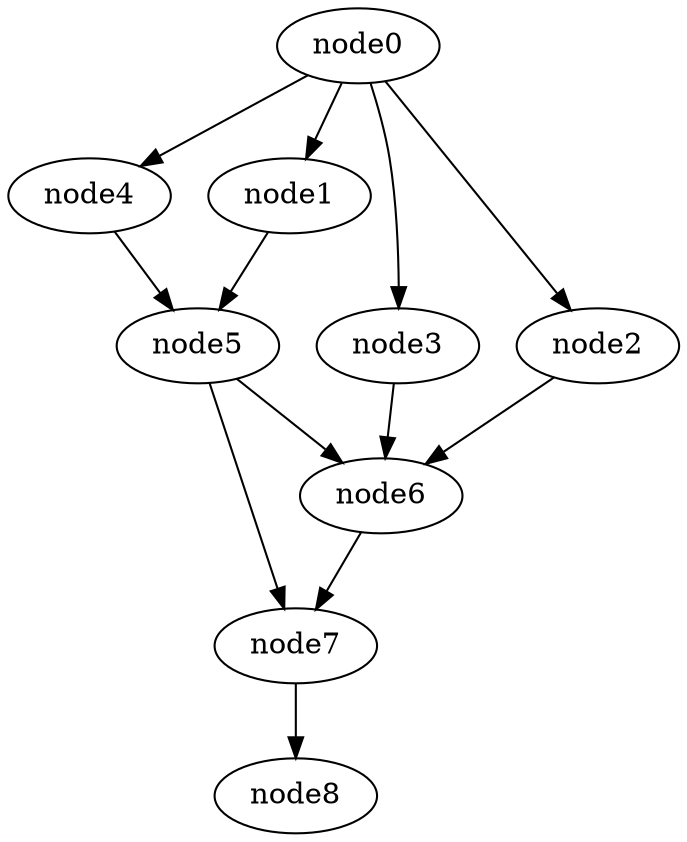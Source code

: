 digraph g{
	node8
	node7 -> node8
	node6 -> node7
	node5 -> node7
	node5 -> node6
	node4 -> node5
	node3 -> node6
	node2 -> node6
	node1 -> node5
	node0 -> node4
	node0 -> node3
	node0 -> node2
	node0 -> node1
}
